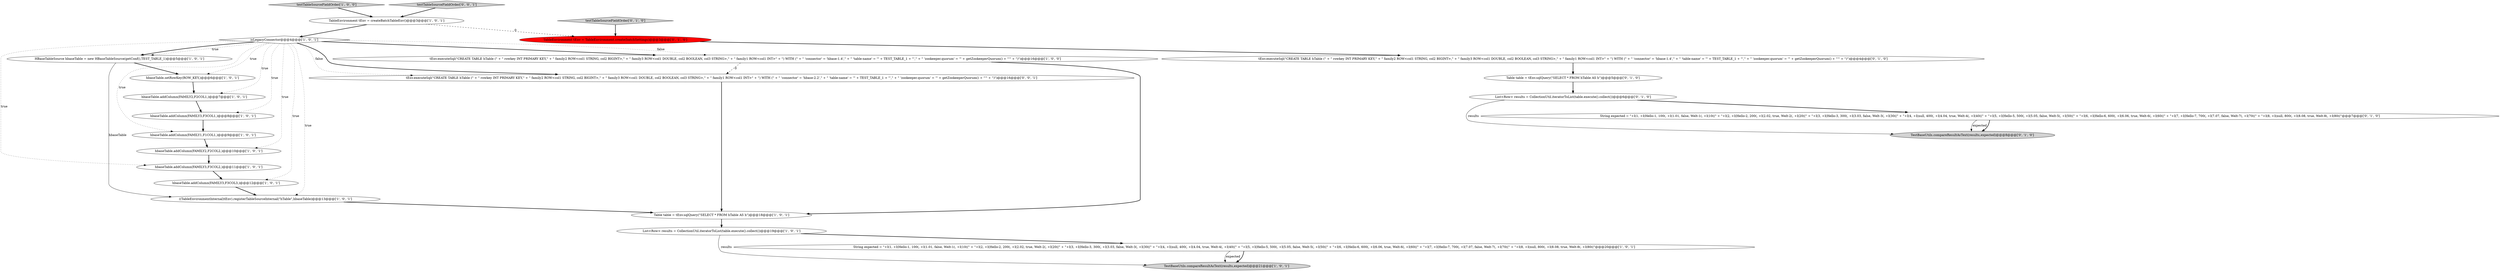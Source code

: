 digraph {
13 [style = filled, label = "testTableSourceFieldOrder['1', '0', '0']", fillcolor = lightgray, shape = diamond image = "AAA0AAABBB1BBB"];
0 [style = filled, label = "hbaseTable.addColumn(FAMILY2,F2COL1,)@@@7@@@['1', '0', '1']", fillcolor = white, shape = ellipse image = "AAA0AAABBB1BBB"];
1 [style = filled, label = "List<Row> results = CollectionUtil.iteratorToList(table.execute().collect())@@@19@@@['1', '0', '1']", fillcolor = white, shape = ellipse image = "AAA0AAABBB1BBB"];
6 [style = filled, label = "TableEnvironment tEnv = createBatchTableEnv()@@@3@@@['1', '0', '1']", fillcolor = white, shape = ellipse image = "AAA0AAABBB1BBB"];
22 [style = filled, label = "List<Row> results = CollectionUtil.iteratorToList(table.execute().collect())@@@6@@@['0', '1', '0']", fillcolor = white, shape = ellipse image = "AAA0AAABBB2BBB"];
14 [style = filled, label = "String expected = \"+I(1, +I(Hello-1, 100(, +I(1.01, false, Welt-1(, +I(10((\" + \"+I(2, +I(Hello-2, 200(, +I(2.02, true, Welt-2(, +I(20((\" + \"+I(3, +I(Hello-3, 300(, +I(3.03, false, Welt-3(, +I(30((\" + \"+I(4, +I(null, 400(, +I(4.04, true, Welt-4(, +I(40((\" + \"+I(5, +I(Hello-5, 500(, +I(5.05, false, Welt-5(, +I(50((\" + \"+I(6, +I(Hello-6, 600(, +I(6.06, true, Welt-6(, +I(60((\" + \"+I(7, +I(Hello-7, 700(, +I(7.07, false, Welt-7(, +I(70((\" + \"+I(8, +I(null, 800(, +I(8.08, true, Welt-8(, +I(80((\"@@@20@@@['1', '0', '1']", fillcolor = white, shape = ellipse image = "AAA0AAABBB1BBB"];
5 [style = filled, label = "((TableEnvironmentInternal)tEnv).registerTableSourceInternal(\"hTable\",hbaseTable)@@@13@@@['1', '0', '1']", fillcolor = white, shape = ellipse image = "AAA0AAABBB1BBB"];
3 [style = filled, label = "hbaseTable.addColumn(FAMILY1,F1COL1,)@@@9@@@['1', '0', '1']", fillcolor = white, shape = ellipse image = "AAA0AAABBB1BBB"];
21 [style = filled, label = "String expected = \"+I(1, +I(Hello-1, 100(, +I(1.01, false, Welt-1(, +I(10((\" + \"+I(2, +I(Hello-2, 200(, +I(2.02, true, Welt-2(, +I(20((\" + \"+I(3, +I(Hello-3, 300(, +I(3.03, false, Welt-3(, +I(30((\" + \"+I(4, +I(null, 400(, +I(4.04, true, Welt-4(, +I(40((\" + \"+I(5, +I(Hello-5, 500(, +I(5.05, false, Welt-5(, +I(50((\" + \"+I(6, +I(Hello-6, 600(, +I(6.06, true, Welt-6(, +I(60((\" + \"+I(7, +I(Hello-7, 700(, +I(7.07, false, Welt-7(, +I(70((\" + \"+I(8, +I(null, 800(, +I(8.08, true, Welt-8(, +I(80((\"@@@7@@@['0', '1', '0']", fillcolor = white, shape = ellipse image = "AAA0AAABBB2BBB"];
7 [style = filled, label = "TestBaseUtils.compareResultAsText(results,expected)@@@21@@@['1', '0', '1']", fillcolor = lightgray, shape = ellipse image = "AAA0AAABBB1BBB"];
23 [style = filled, label = "TestBaseUtils.compareResultAsText(results,expected)@@@8@@@['0', '1', '0']", fillcolor = lightgray, shape = ellipse image = "AAA0AAABBB2BBB"];
11 [style = filled, label = "hbaseTable.addColumn(FAMILY2,F2COL2,)@@@10@@@['1', '0', '1']", fillcolor = white, shape = ellipse image = "AAA0AAABBB1BBB"];
9 [style = filled, label = "hbaseTable.addColumn(FAMILY3,F3COL2,)@@@11@@@['1', '0', '1']", fillcolor = white, shape = ellipse image = "AAA0AAABBB1BBB"];
2 [style = filled, label = "isLegacyConnector@@@4@@@['1', '0', '1']", fillcolor = white, shape = diamond image = "AAA0AAABBB1BBB"];
25 [style = filled, label = "tEnv.executeSql(\"CREATE TABLE hTable (\" + \" rowkey INT PRIMARY KEY,\" + \" family2 ROW<col1 STRING, col2 BIGINT>,\" + \" family3 ROW<col1 DOUBLE, col2 BOOLEAN, col3 STRING>,\" + \" family1 ROW<col1 INT>\" + \") WITH (\" + \" 'connector' = 'hbase-2.2',\" + \" 'table-name' = '\" + TEST_TABLE_1 + \"',\" + \" 'zookeeper.quorum' = '\" + getZookeeperQuorum() + \"'\" + \")\")@@@16@@@['0', '0', '1']", fillcolor = white, shape = ellipse image = "AAA0AAABBB3BBB"];
18 [style = filled, label = "Table table = tEnv.sqlQuery(\"SELECT * FROM hTable AS h\")@@@5@@@['0', '1', '0']", fillcolor = white, shape = ellipse image = "AAA0AAABBB2BBB"];
17 [style = filled, label = "testTableSourceFieldOrder['0', '1', '0']", fillcolor = lightgray, shape = diamond image = "AAA0AAABBB2BBB"];
16 [style = filled, label = "hbaseTable.setRowKey(ROW_KEY,)@@@6@@@['1', '0', '1']", fillcolor = white, shape = ellipse image = "AAA0AAABBB1BBB"];
12 [style = filled, label = "Table table = tEnv.sqlQuery(\"SELECT * FROM hTable AS h\")@@@18@@@['1', '0', '1']", fillcolor = white, shape = ellipse image = "AAA0AAABBB1BBB"];
15 [style = filled, label = "HBaseTableSource hbaseTable = new HBaseTableSource(getConf(),TEST_TABLE_1)@@@5@@@['1', '0', '1']", fillcolor = white, shape = ellipse image = "AAA0AAABBB1BBB"];
20 [style = filled, label = "tEnv.executeSql(\"CREATE TABLE hTable (\" + \" rowkey INT PRIMARY KEY,\" + \" family2 ROW<col1 STRING, col2 BIGINT>,\" + \" family3 ROW<col1 DOUBLE, col2 BOOLEAN, col3 STRING>,\" + \" family1 ROW<col1 INT>\" + \") WITH (\" + \" 'connector' = 'hbase-1.4',\" + \" 'table-name' = '\" + TEST_TABLE_1 + \"',\" + \" 'zookeeper.quorum' = '\" + getZookeeperQuorum() + \"'\" + \")\")@@@4@@@['0', '1', '0']", fillcolor = white, shape = ellipse image = "AAA0AAABBB2BBB"];
24 [style = filled, label = "testTableSourceFieldOrder['0', '0', '1']", fillcolor = lightgray, shape = diamond image = "AAA0AAABBB3BBB"];
4 [style = filled, label = "hbaseTable.addColumn(FAMILY3,F3COL3,)@@@12@@@['1', '0', '1']", fillcolor = white, shape = ellipse image = "AAA0AAABBB1BBB"];
19 [style = filled, label = "TableEnvironment tEnv = TableEnvironment.create(batchSettings)@@@3@@@['0', '1', '0']", fillcolor = red, shape = ellipse image = "AAA1AAABBB2BBB"];
8 [style = filled, label = "hbaseTable.addColumn(FAMILY3,F3COL1,)@@@8@@@['1', '0', '1']", fillcolor = white, shape = ellipse image = "AAA0AAABBB1BBB"];
10 [style = filled, label = "tEnv.executeSql(\"CREATE TABLE hTable (\" + \" rowkey INT PRIMARY KEY,\" + \" family2 ROW<col1 STRING, col2 BIGINT>,\" + \" family3 ROW<col1 DOUBLE, col2 BOOLEAN, col3 STRING>,\" + \" family1 ROW<col1 INT>\" + \") WITH (\" + \" 'connector' = 'hbase-1.4',\" + \" 'table-name' = '\" + TEST_TABLE_1 + \"',\" + \" 'zookeeper.quorum' = '\" + getZookeeperQuorum() + \"'\" + \")\")@@@16@@@['1', '0', '0']", fillcolor = white, shape = ellipse image = "AAA0AAABBB1BBB"];
2->3 [style = dotted, label="true"];
21->23 [style = solid, label="expected"];
16->0 [style = bold, label=""];
2->0 [style = dotted, label="true"];
19->20 [style = bold, label=""];
9->4 [style = bold, label=""];
8->3 [style = bold, label=""];
3->11 [style = bold, label=""];
22->21 [style = bold, label=""];
2->15 [style = dotted, label="true"];
2->10 [style = dotted, label="false"];
15->5 [style = solid, label="hbaseTable"];
2->25 [style = dotted, label="false"];
2->10 [style = bold, label=""];
15->16 [style = bold, label=""];
11->9 [style = bold, label=""];
12->1 [style = bold, label=""];
17->19 [style = bold, label=""];
14->7 [style = bold, label=""];
6->2 [style = bold, label=""];
2->11 [style = dotted, label="true"];
20->18 [style = bold, label=""];
18->22 [style = bold, label=""];
2->9 [style = dotted, label="true"];
5->12 [style = bold, label=""];
25->12 [style = bold, label=""];
10->12 [style = bold, label=""];
2->15 [style = bold, label=""];
2->4 [style = dotted, label="true"];
0->8 [style = bold, label=""];
6->19 [style = dashed, label="0"];
1->14 [style = bold, label=""];
14->7 [style = solid, label="expected"];
13->6 [style = bold, label=""];
2->5 [style = dotted, label="true"];
24->6 [style = bold, label=""];
2->25 [style = bold, label=""];
1->7 [style = solid, label="results"];
4->5 [style = bold, label=""];
10->25 [style = dashed, label="0"];
22->23 [style = solid, label="results"];
2->8 [style = dotted, label="true"];
2->16 [style = dotted, label="true"];
21->23 [style = bold, label=""];
}
